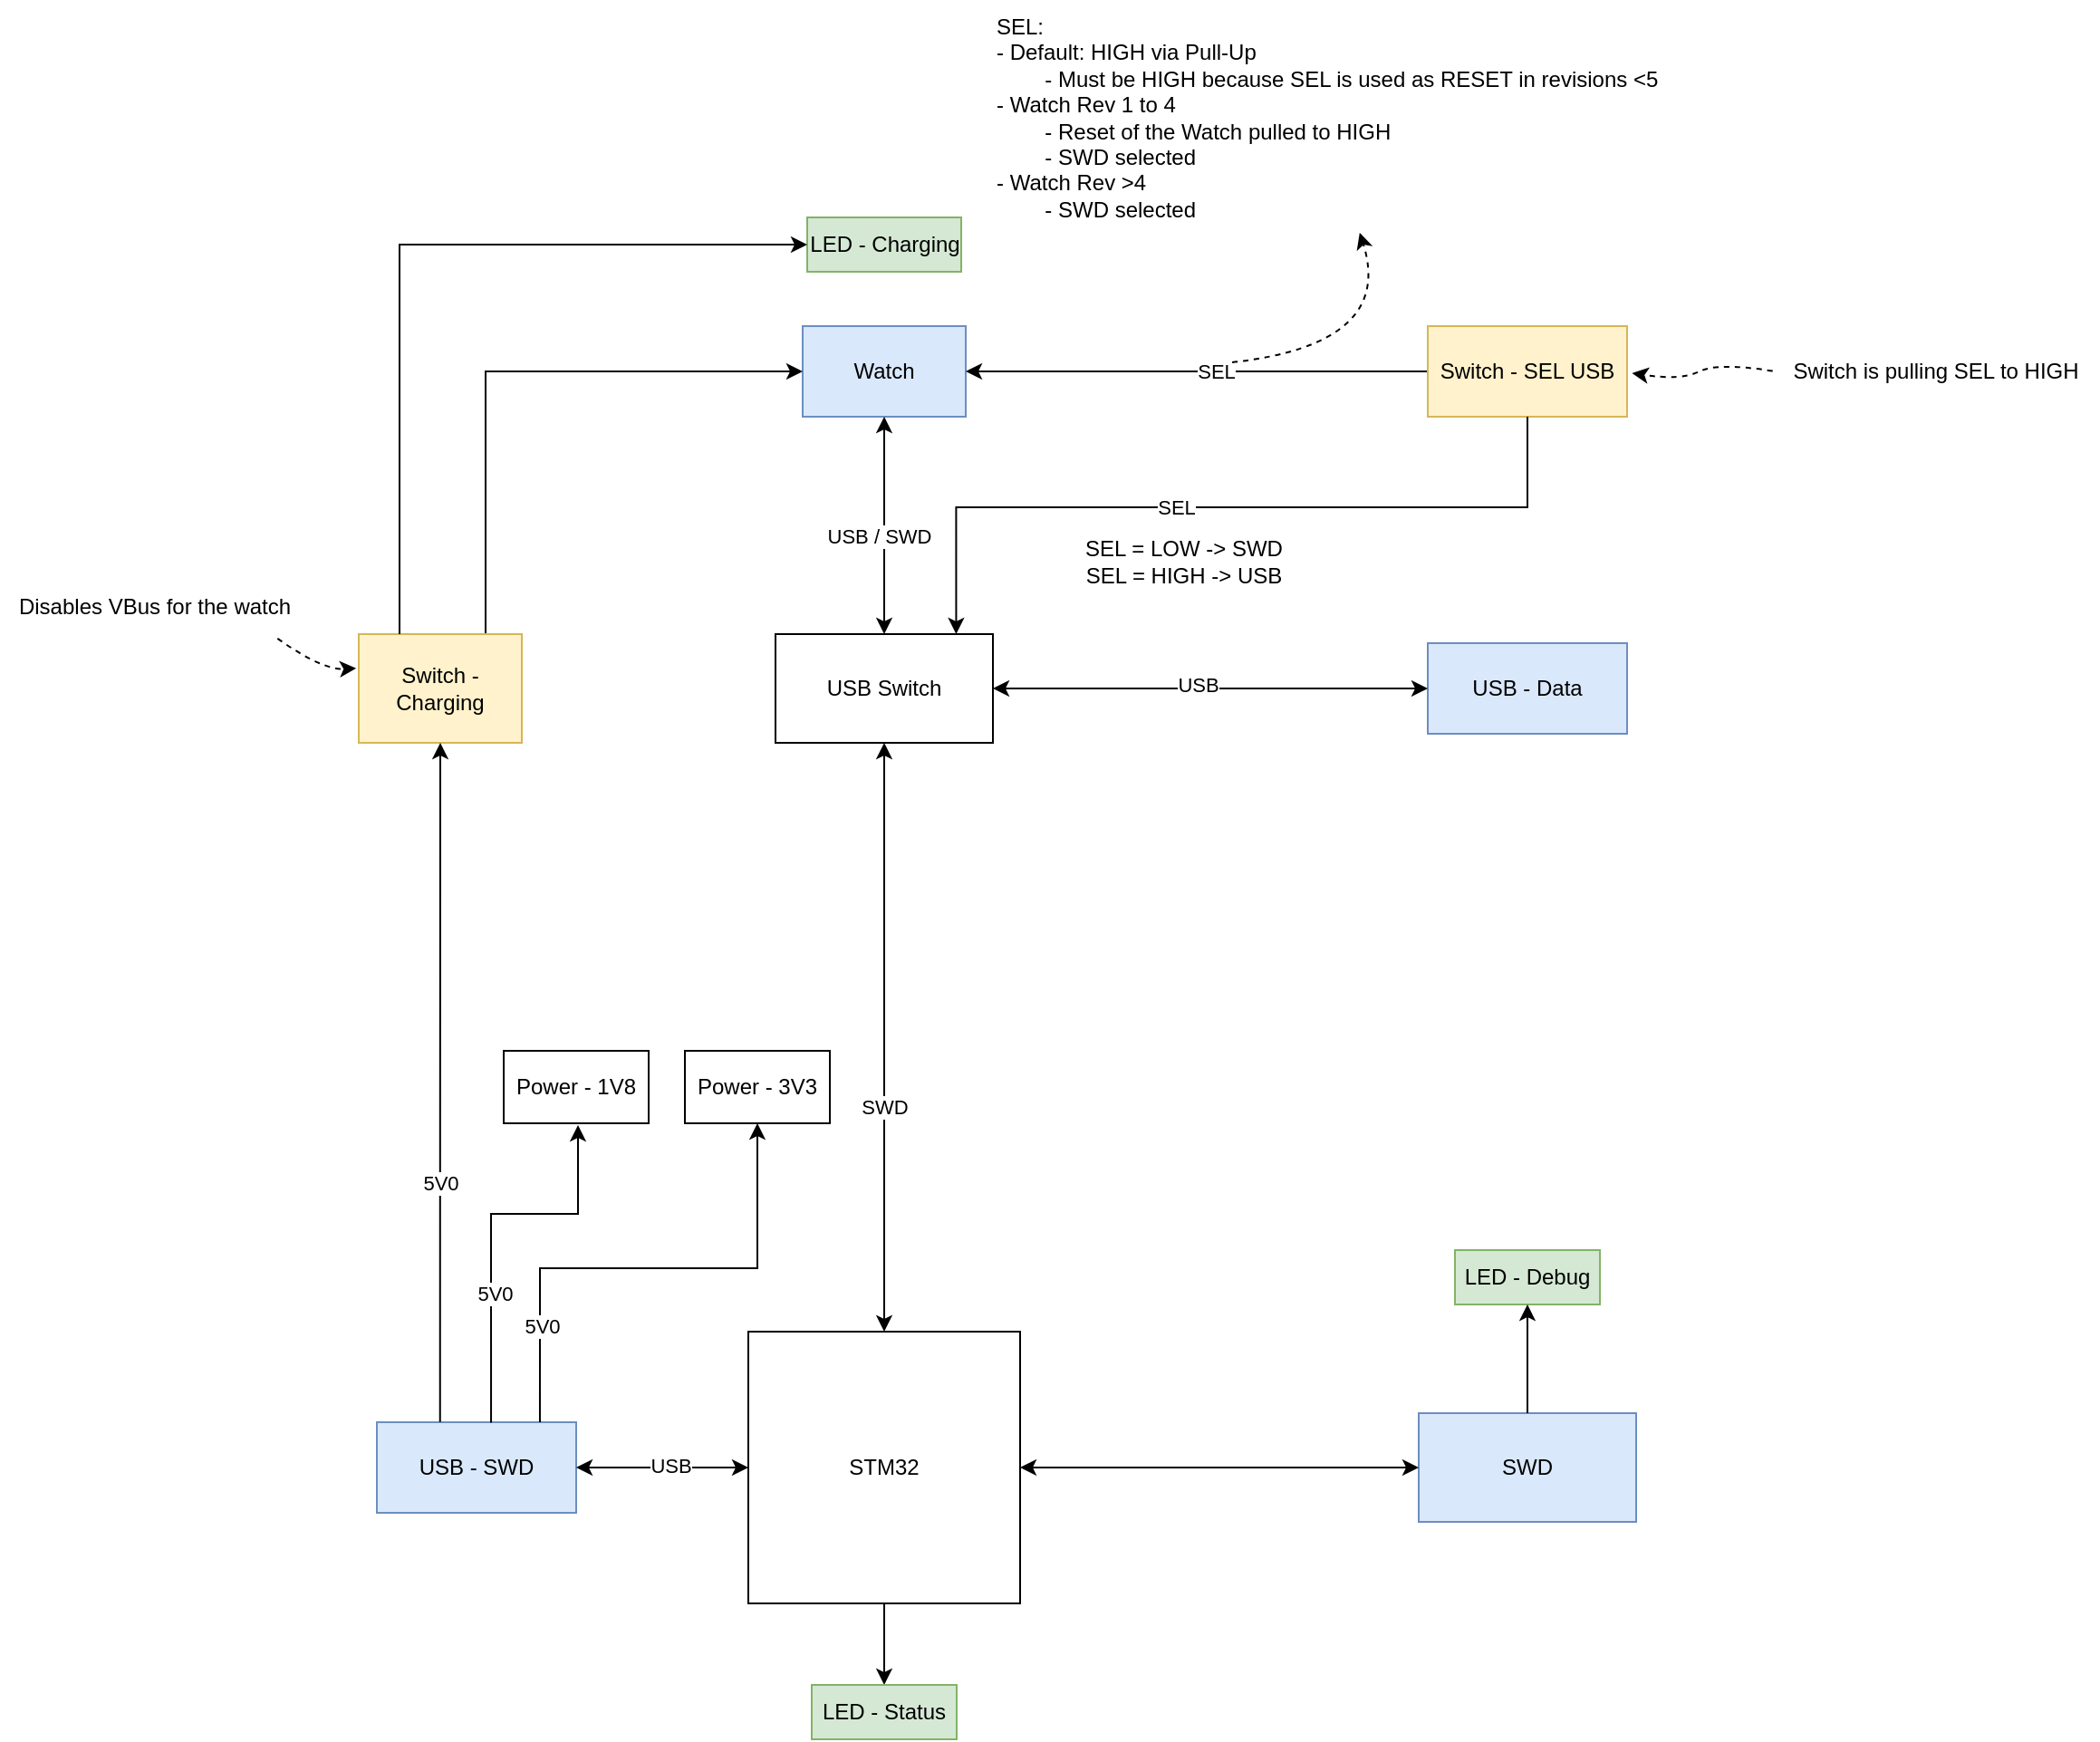 <mxfile version="23.0.2" type="github">
  <diagram name="Seite-1" id="uoB5s_NOn5Kz51gLZ3H2">
    <mxGraphModel dx="850" dy="756" grid="1" gridSize="10" guides="1" tooltips="1" connect="1" arrows="1" fold="1" page="1" pageScale="1" pageWidth="827" pageHeight="1169" math="0" shadow="0">
      <root>
        <mxCell id="0" />
        <mxCell id="1" parent="0" />
        <mxCell id="KBUpss7MyCprIlvvS2ba-1" value="STM32" style="whiteSpace=wrap;html=1;aspect=fixed;" parent="1" vertex="1">
          <mxGeometry x="613" y="775" width="150" height="150" as="geometry" />
        </mxCell>
        <mxCell id="KBUpss7MyCprIlvvS2ba-2" value="Watch" style="rounded=0;whiteSpace=wrap;html=1;fillColor=#dae8fc;strokeColor=#6c8ebf;" parent="1" vertex="1">
          <mxGeometry x="643" y="220" width="90" height="50" as="geometry" />
        </mxCell>
        <mxCell id="KBUpss7MyCprIlvvS2ba-3" value="SWD" style="rounded=0;whiteSpace=wrap;html=1;fillColor=#dae8fc;strokeColor=#6c8ebf;" parent="1" vertex="1">
          <mxGeometry x="983" y="820" width="120" height="60" as="geometry" />
        </mxCell>
        <mxCell id="KBUpss7MyCprIlvvS2ba-4" value="USB - SWD" style="rounded=0;whiteSpace=wrap;html=1;fillColor=#dae8fc;strokeColor=#6c8ebf;" parent="1" vertex="1">
          <mxGeometry x="408" y="825" width="110" height="50" as="geometry" />
        </mxCell>
        <mxCell id="KBUpss7MyCprIlvvS2ba-7" value="" style="endArrow=classic;startArrow=classic;html=1;rounded=0;entryX=0;entryY=0.5;entryDx=0;entryDy=0;exitX=1;exitY=0.5;exitDx=0;exitDy=0;edgeStyle=orthogonalEdgeStyle;" parent="1" source="KBUpss7MyCprIlvvS2ba-1" target="KBUpss7MyCprIlvvS2ba-3" edge="1">
          <mxGeometry width="50" height="50" relative="1" as="geometry">
            <mxPoint x="758" y="760" as="sourcePoint" />
            <mxPoint x="808" y="710" as="targetPoint" />
          </mxGeometry>
        </mxCell>
        <mxCell id="KBUpss7MyCprIlvvS2ba-8" value="USB - Data" style="rounded=0;whiteSpace=wrap;html=1;fillColor=#dae8fc;strokeColor=#6c8ebf;" parent="1" vertex="1">
          <mxGeometry x="988" y="395" width="110" height="50" as="geometry" />
        </mxCell>
        <mxCell id="KBUpss7MyCprIlvvS2ba-9" value="USB Switch" style="rounded=0;whiteSpace=wrap;html=1;" parent="1" vertex="1">
          <mxGeometry x="628" y="390" width="120" height="60" as="geometry" />
        </mxCell>
        <mxCell id="KBUpss7MyCprIlvvS2ba-10" value="" style="endArrow=classic;startArrow=classic;html=1;rounded=0;exitX=0.5;exitY=0;exitDx=0;exitDy=0;edgeStyle=orthogonalEdgeStyle;" parent="1" source="KBUpss7MyCprIlvvS2ba-9" target="KBUpss7MyCprIlvvS2ba-2" edge="1">
          <mxGeometry width="50" height="50" relative="1" as="geometry">
            <mxPoint x="758" y="760" as="sourcePoint" />
            <mxPoint x="808" y="710" as="targetPoint" />
            <Array as="points" />
          </mxGeometry>
        </mxCell>
        <mxCell id="KBUpss7MyCprIlvvS2ba-11" value="USB / SWD" style="edgeLabel;html=1;align=center;verticalAlign=middle;resizable=0;points=[];" parent="KBUpss7MyCprIlvvS2ba-10" connectable="0" vertex="1">
          <mxGeometry x="-0.1" y="3" relative="1" as="geometry">
            <mxPoint as="offset" />
          </mxGeometry>
        </mxCell>
        <mxCell id="KBUpss7MyCprIlvvS2ba-12" value="" style="endArrow=classic;startArrow=classic;html=1;rounded=0;exitX=1;exitY=0.5;exitDx=0;exitDy=0;edgeStyle=orthogonalEdgeStyle;entryX=0;entryY=0.5;entryDx=0;entryDy=0;" parent="1" source="KBUpss7MyCprIlvvS2ba-9" target="KBUpss7MyCprIlvvS2ba-8" edge="1">
          <mxGeometry width="50" height="50" relative="1" as="geometry">
            <mxPoint x="759.8" y="420.03" as="sourcePoint" />
            <mxPoint x="1028" y="674.71" as="targetPoint" />
            <Array as="points">
              <mxPoint x="938" y="420" />
              <mxPoint x="938" y="420" />
            </Array>
          </mxGeometry>
        </mxCell>
        <mxCell id="KBUpss7MyCprIlvvS2ba-13" value="USB" style="edgeLabel;html=1;align=center;verticalAlign=middle;resizable=0;points=[];" parent="KBUpss7MyCprIlvvS2ba-12" connectable="0" vertex="1">
          <mxGeometry x="-0.064" y="2" relative="1" as="geometry">
            <mxPoint as="offset" />
          </mxGeometry>
        </mxCell>
        <mxCell id="KBUpss7MyCprIlvvS2ba-14" value="" style="edgeStyle=orthogonalEdgeStyle;rounded=0;orthogonalLoop=1;jettySize=auto;html=1;entryX=0;entryY=0.5;entryDx=0;entryDy=0;" parent="1" source="KBUpss7MyCprIlvvS2ba-15" target="KBUpss7MyCprIlvvS2ba-2" edge="1">
          <mxGeometry relative="1" as="geometry">
            <mxPoint x="568" y="380.0" as="targetPoint" />
            <Array as="points">
              <mxPoint x="468" y="245" />
            </Array>
          </mxGeometry>
        </mxCell>
        <mxCell id="KBUpss7MyCprIlvvS2ba-15" value="Switch - Charging" style="rounded=0;whiteSpace=wrap;html=1;fillColor=#fff2cc;strokeColor=#d6b656;" parent="1" vertex="1">
          <mxGeometry x="398" y="390" width="90" height="60" as="geometry" />
        </mxCell>
        <mxCell id="KBUpss7MyCprIlvvS2ba-16" value="" style="endArrow=classic;startArrow=classic;html=1;rounded=0;exitX=1;exitY=0.5;exitDx=0;exitDy=0;edgeStyle=orthogonalEdgeStyle;entryX=0;entryY=0.5;entryDx=0;entryDy=0;" parent="1" source="KBUpss7MyCprIlvvS2ba-4" target="KBUpss7MyCprIlvvS2ba-1" edge="1">
          <mxGeometry width="50" height="50" relative="1" as="geometry">
            <mxPoint x="758" y="760" as="sourcePoint" />
            <mxPoint x="618" y="845" as="targetPoint" />
          </mxGeometry>
        </mxCell>
        <mxCell id="KBUpss7MyCprIlvvS2ba-17" value="USB" style="edgeLabel;html=1;align=center;verticalAlign=middle;resizable=0;points=[];" parent="KBUpss7MyCprIlvvS2ba-16" connectable="0" vertex="1">
          <mxGeometry x="0.084" y="-3" relative="1" as="geometry">
            <mxPoint y="-4" as="offset" />
          </mxGeometry>
        </mxCell>
        <mxCell id="KBUpss7MyCprIlvvS2ba-18" value="" style="edgeStyle=orthogonalEdgeStyle;rounded=0;orthogonalLoop=1;jettySize=auto;html=1;entryX=1;entryY=0.5;entryDx=0;entryDy=0;" parent="1" source="KBUpss7MyCprIlvvS2ba-20" target="KBUpss7MyCprIlvvS2ba-2" edge="1">
          <mxGeometry relative="1" as="geometry">
            <mxPoint x="918" y="245.0" as="targetPoint" />
          </mxGeometry>
        </mxCell>
        <mxCell id="KBUpss7MyCprIlvvS2ba-19" value="SEL" style="edgeLabel;html=1;align=center;verticalAlign=middle;resizable=0;points=[];" parent="KBUpss7MyCprIlvvS2ba-18" connectable="0" vertex="1">
          <mxGeometry x="-0.082" y="2" relative="1" as="geometry">
            <mxPoint y="-2" as="offset" />
          </mxGeometry>
        </mxCell>
        <mxCell id="KBUpss7MyCprIlvvS2ba-20" value="Switch - SEL USB" style="rounded=0;whiteSpace=wrap;html=1;fillColor=#fff2cc;strokeColor=#d6b656;" parent="1" vertex="1">
          <mxGeometry x="988" y="220" width="110" height="50" as="geometry" />
        </mxCell>
        <mxCell id="KBUpss7MyCprIlvvS2ba-21" value="Power - 1V8" style="rounded=0;whiteSpace=wrap;html=1;" parent="1" vertex="1">
          <mxGeometry x="478" y="620" width="80" height="40" as="geometry" />
        </mxCell>
        <mxCell id="KBUpss7MyCprIlvvS2ba-22" value="Power - 3V3" style="rounded=0;whiteSpace=wrap;html=1;" parent="1" vertex="1">
          <mxGeometry x="578" y="620" width="80" height="40" as="geometry" />
        </mxCell>
        <mxCell id="KBUpss7MyCprIlvvS2ba-23" value="" style="endArrow=classic;html=1;rounded=0;entryX=0.5;entryY=1;entryDx=0;entryDy=0;edgeStyle=orthogonalEdgeStyle;exitX=0.818;exitY=0;exitDx=0;exitDy=0;exitPerimeter=0;" parent="1" source="KBUpss7MyCprIlvvS2ba-4" target="KBUpss7MyCprIlvvS2ba-22" edge="1">
          <mxGeometry width="50" height="50" relative="1" as="geometry">
            <mxPoint x="499" y="821" as="sourcePoint" />
            <mxPoint x="808" y="610" as="targetPoint" />
            <Array as="points">
              <mxPoint x="498" y="740" />
              <mxPoint x="618" y="740" />
              <mxPoint x="618" y="660" />
            </Array>
          </mxGeometry>
        </mxCell>
        <mxCell id="KBUpss7MyCprIlvvS2ba-24" value="5V0" style="edgeLabel;html=1;align=center;verticalAlign=middle;resizable=0;points=[];" parent="KBUpss7MyCprIlvvS2ba-23" connectable="0" vertex="1">
          <mxGeometry x="-0.623" y="-1" relative="1" as="geometry">
            <mxPoint as="offset" />
          </mxGeometry>
        </mxCell>
        <mxCell id="KBUpss7MyCprIlvvS2ba-25" value="" style="endArrow=classic;html=1;rounded=0;edgeStyle=orthogonalEdgeStyle;exitX=0.573;exitY=0.006;exitDx=0;exitDy=0;exitPerimeter=0;entryX=0.517;entryY=1.025;entryDx=0;entryDy=0;entryPerimeter=0;" parent="1" source="KBUpss7MyCprIlvvS2ba-4" target="KBUpss7MyCprIlvvS2ba-21" edge="1">
          <mxGeometry width="50" height="50" relative="1" as="geometry">
            <mxPoint x="478" y="820" as="sourcePoint" />
            <mxPoint x="518" y="660" as="targetPoint" />
            <Array as="points">
              <mxPoint x="471" y="710" />
              <mxPoint x="519" y="710" />
              <mxPoint x="519" y="661" />
              <mxPoint x="519" y="661" />
            </Array>
          </mxGeometry>
        </mxCell>
        <mxCell id="KBUpss7MyCprIlvvS2ba-26" value="5V0" style="edgeLabel;html=1;align=center;verticalAlign=middle;resizable=0;points=[];" parent="KBUpss7MyCprIlvvS2ba-25" connectable="0" vertex="1">
          <mxGeometry x="-0.209" y="-2" relative="1" as="geometry">
            <mxPoint y="12" as="offset" />
          </mxGeometry>
        </mxCell>
        <mxCell id="KBUpss7MyCprIlvvS2ba-27" value="" style="endArrow=classic;html=1;rounded=0;edgeStyle=orthogonalEdgeStyle;entryX=0.5;entryY=1;entryDx=0;entryDy=0;exitX=0.317;exitY=-0.002;exitDx=0;exitDy=0;exitPerimeter=0;" parent="1" source="KBUpss7MyCprIlvvS2ba-4" target="KBUpss7MyCprIlvvS2ba-15" edge="1">
          <mxGeometry width="50" height="50" relative="1" as="geometry">
            <mxPoint x="443" y="820" as="sourcePoint" />
            <mxPoint x="435" y="430" as="targetPoint" />
            <Array as="points">
              <mxPoint x="443" y="690" />
              <mxPoint x="443" y="690" />
            </Array>
          </mxGeometry>
        </mxCell>
        <mxCell id="KBUpss7MyCprIlvvS2ba-28" value="5V0" style="edgeLabel;html=1;align=center;verticalAlign=middle;resizable=0;points=[];" parent="KBUpss7MyCprIlvvS2ba-27" connectable="0" vertex="1">
          <mxGeometry x="0.001" y="3" relative="1" as="geometry">
            <mxPoint x="3" y="55" as="offset" />
          </mxGeometry>
        </mxCell>
        <mxCell id="KBUpss7MyCprIlvvS2ba-29" value="" style="endArrow=classic;html=1;rounded=0;entryX=0.831;entryY=0;entryDx=0;entryDy=0;edgeStyle=orthogonalEdgeStyle;exitX=0.5;exitY=1;exitDx=0;exitDy=0;entryPerimeter=0;" parent="1" source="KBUpss7MyCprIlvvS2ba-20" target="KBUpss7MyCprIlvvS2ba-9" edge="1">
          <mxGeometry width="50" height="50" relative="1" as="geometry">
            <mxPoint x="1048" y="280" as="sourcePoint" />
            <mxPoint x="738" y="470" as="targetPoint" />
            <Array as="points">
              <mxPoint x="1043" y="320" />
              <mxPoint x="728" y="320" />
            </Array>
          </mxGeometry>
        </mxCell>
        <mxCell id="KBUpss7MyCprIlvvS2ba-30" value="SEL" style="edgeLabel;html=1;align=center;verticalAlign=middle;resizable=0;points=[];" parent="KBUpss7MyCprIlvvS2ba-29" connectable="0" vertex="1">
          <mxGeometry x="0.12" relative="1" as="geometry">
            <mxPoint as="offset" />
          </mxGeometry>
        </mxCell>
        <mxCell id="KBUpss7MyCprIlvvS2ba-31" value="SEL:&lt;br&gt;- Default: HIGH via Pull-Up&lt;br&gt;&lt;span style=&quot;white-space: pre;&quot;&gt;&#x9;&lt;/span&gt;- Must be HIGH because SEL is used as RESET in revisions &amp;lt;5&lt;br&gt;- Watch Rev 1 to 4&lt;br&gt;&lt;span style=&quot;white-space: pre;&quot;&gt;&#x9;&lt;/span&gt;- Reset of the Watch pulled to HIGH&lt;br&gt;&lt;span style=&quot;white-space: pre;&quot;&gt;&#x9;&lt;/span&gt;- SWD selected&lt;br&gt;- Watch Rev &amp;gt;4&lt;br&gt;&lt;span style=&quot;white-space: pre;&quot;&gt;&#x9;&lt;/span&gt;- SWD selected" style="text;html=1;align=left;verticalAlign=middle;resizable=0;points=[];autosize=1;strokeColor=none;fillColor=none;" parent="1" vertex="1">
          <mxGeometry x="748" y="40" width="390" height="130" as="geometry" />
        </mxCell>
        <mxCell id="KBUpss7MyCprIlvvS2ba-32" value="Switch is pulling SEL to HIGH" style="text;html=1;align=center;verticalAlign=middle;resizable=0;points=[];autosize=1;strokeColor=none;fillColor=none;" parent="1" vertex="1">
          <mxGeometry x="1178" y="230" width="180" height="30" as="geometry" />
        </mxCell>
        <mxCell id="KBUpss7MyCprIlvvS2ba-33" value="SEL = LOW -&amp;gt; SWD&lt;br&gt;SEL = HIGH -&amp;gt; USB" style="text;html=1;align=center;verticalAlign=middle;resizable=0;points=[];autosize=1;strokeColor=none;fillColor=none;" parent="1" vertex="1">
          <mxGeometry x="788" y="330" width="130" height="40" as="geometry" />
        </mxCell>
        <mxCell id="KBUpss7MyCprIlvvS2ba-35" value="" style="endArrow=classic;startArrow=classic;html=1;rounded=0;exitX=0.5;exitY=0;exitDx=0;exitDy=0;entryX=0.5;entryY=1;entryDx=0;entryDy=0;edgeStyle=orthogonalEdgeStyle;" parent="1" source="KBUpss7MyCprIlvvS2ba-1" target="KBUpss7MyCprIlvvS2ba-9" edge="1">
          <mxGeometry width="50" height="50" relative="1" as="geometry">
            <mxPoint x="808" y="680" as="sourcePoint" />
            <mxPoint x="858" y="630" as="targetPoint" />
            <Array as="points">
              <mxPoint x="688" y="775" />
            </Array>
          </mxGeometry>
        </mxCell>
        <mxCell id="KBUpss7MyCprIlvvS2ba-36" value="SWD" style="edgeLabel;html=1;align=center;verticalAlign=middle;resizable=0;points=[];" parent="KBUpss7MyCprIlvvS2ba-35" vertex="1" connectable="0">
          <mxGeometry x="-0.239" y="-2" relative="1" as="geometry">
            <mxPoint x="-2" y="-1" as="offset" />
          </mxGeometry>
        </mxCell>
        <mxCell id="KBUpss7MyCprIlvvS2ba-38" value="" style="curved=1;endArrow=classic;html=1;rounded=0;dashed=1;entryX=0.519;entryY=0.988;entryDx=0;entryDy=0;entryPerimeter=0;" parent="1" target="KBUpss7MyCprIlvvS2ba-31" edge="1">
          <mxGeometry width="50" height="50" relative="1" as="geometry">
            <mxPoint x="880" y="240" as="sourcePoint" />
            <mxPoint x="868" y="190" as="targetPoint" />
            <Array as="points">
              <mxPoint x="970" y="230" />
            </Array>
          </mxGeometry>
        </mxCell>
        <mxCell id="KBUpss7MyCprIlvvS2ba-40" value="" style="curved=1;endArrow=classic;html=1;rounded=0;dashed=1;exitX=0.002;exitY=0.493;exitDx=0;exitDy=0;exitPerimeter=0;entryX=1.025;entryY=0.52;entryDx=0;entryDy=0;entryPerimeter=0;" parent="1" source="KBUpss7MyCprIlvvS2ba-32" target="KBUpss7MyCprIlvvS2ba-20" edge="1">
          <mxGeometry width="50" height="50" relative="1" as="geometry">
            <mxPoint x="878" y="250" as="sourcePoint" />
            <mxPoint x="878" y="200" as="targetPoint" />
            <Array as="points">
              <mxPoint x="1148" y="240" />
              <mxPoint x="1128" y="250" />
            </Array>
          </mxGeometry>
        </mxCell>
        <mxCell id="KBUpss7MyCprIlvvS2ba-43" value="LED - Debug" style="rounded=0;whiteSpace=wrap;html=1;fillColor=#d5e8d4;strokeColor=#82b366;" parent="1" vertex="1">
          <mxGeometry x="1003" y="730" width="80" height="30" as="geometry" />
        </mxCell>
        <mxCell id="KBUpss7MyCprIlvvS2ba-44" value="LED - Charging" style="rounded=0;whiteSpace=wrap;html=1;fillColor=#d5e8d4;strokeColor=#82b366;" parent="1" vertex="1">
          <mxGeometry x="645.5" y="160" width="85" height="30" as="geometry" />
        </mxCell>
        <mxCell id="KBUpss7MyCprIlvvS2ba-45" value="" style="edgeStyle=orthogonalEdgeStyle;rounded=0;orthogonalLoop=1;jettySize=auto;html=1;entryX=0;entryY=0.5;entryDx=0;entryDy=0;exitX=0.25;exitY=0;exitDx=0;exitDy=0;" parent="1" source="KBUpss7MyCprIlvvS2ba-15" target="KBUpss7MyCprIlvvS2ba-44" edge="1">
          <mxGeometry relative="1" as="geometry">
            <mxPoint x="643" y="180" as="targetPoint" />
            <Array as="points">
              <mxPoint x="421" y="175" />
            </Array>
            <mxPoint x="468" y="325" as="sourcePoint" />
          </mxGeometry>
        </mxCell>
        <mxCell id="KBUpss7MyCprIlvvS2ba-47" value="" style="endArrow=classic;html=1;rounded=0;entryX=0.5;entryY=0;entryDx=0;entryDy=0;exitX=0.5;exitY=1;exitDx=0;exitDy=0;edgeStyle=orthogonalEdgeStyle;" parent="1" source="KBUpss7MyCprIlvvS2ba-1" target="KBUpss7MyCprIlvvS2ba-48" edge="1">
          <mxGeometry width="50" height="50" relative="1" as="geometry">
            <mxPoint x="868" y="1090" as="sourcePoint" />
            <mxPoint x="1033" y="995" as="targetPoint" />
          </mxGeometry>
        </mxCell>
        <mxCell id="KBUpss7MyCprIlvvS2ba-48" value="LED - Status" style="rounded=0;whiteSpace=wrap;html=1;fillColor=#d5e8d4;strokeColor=#82b366;" parent="1" vertex="1">
          <mxGeometry x="648" y="970" width="80" height="30" as="geometry" />
        </mxCell>
        <mxCell id="KBUpss7MyCprIlvvS2ba-49" value="" style="endArrow=classic;html=1;rounded=0;entryX=0.5;entryY=1;entryDx=0;entryDy=0;exitX=0.5;exitY=0;exitDx=0;exitDy=0;exitPerimeter=0;edgeStyle=orthogonalEdgeStyle;" parent="1" source="KBUpss7MyCprIlvvS2ba-3" target="KBUpss7MyCprIlvvS2ba-43" edge="1">
          <mxGeometry width="50" height="50" relative="1" as="geometry">
            <mxPoint x="1028" y="830" as="sourcePoint" />
            <mxPoint x="1078" y="780" as="targetPoint" />
            <Array as="points">
              <mxPoint x="1043" y="790" />
              <mxPoint x="1043" y="790" />
            </Array>
          </mxGeometry>
        </mxCell>
        <mxCell id="KBUpss7MyCprIlvvS2ba-53" value="Disables VBus for the watch" style="text;html=1;align=center;verticalAlign=middle;resizable=0;points=[];autosize=1;strokeColor=none;fillColor=none;" parent="1" vertex="1">
          <mxGeometry x="200" y="360" width="170" height="30" as="geometry" />
        </mxCell>
        <mxCell id="KBUpss7MyCprIlvvS2ba-54" value="" style="curved=1;endArrow=classic;html=1;rounded=0;dashed=1;entryX=-0.016;entryY=0.314;entryDx=0;entryDy=0;entryPerimeter=0;exitX=0.901;exitY=1.081;exitDx=0;exitDy=0;exitPerimeter=0;" parent="1" source="KBUpss7MyCprIlvvS2ba-53" target="KBUpss7MyCprIlvvS2ba-15" edge="1">
          <mxGeometry width="50" height="50" relative="1" as="geometry">
            <mxPoint x="-105" y="385" as="sourcePoint" />
            <mxPoint x="118" y="381" as="targetPoint" />
            <Array as="points">
              <mxPoint x="378" y="410" />
            </Array>
          </mxGeometry>
        </mxCell>
      </root>
    </mxGraphModel>
  </diagram>
</mxfile>
